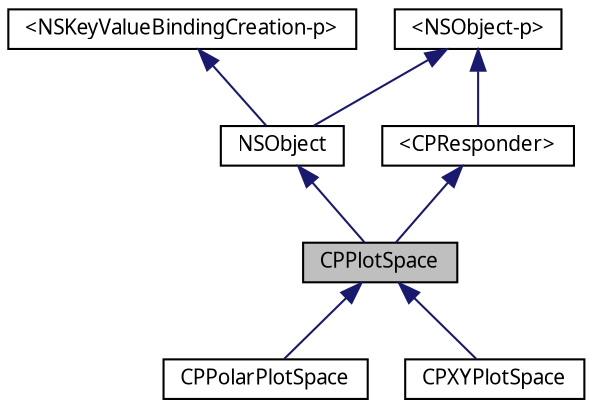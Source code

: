 digraph G
{
  bgcolor="transparent";
  edge [fontname="Lucinda Grande",fontsize="10",labelfontname="Lucinda Grande",labelfontsize="10"];
  node [fontname="Lucinda Grande",fontsize="10",shape=record];
  Node1 [label="CPPlotSpace",height=0.2,width=0.4,color="black", fillcolor="grey75", style="filled" fontcolor="black"];
  Node2 -> Node1 [dir=back,color="midnightblue",fontsize="10",style="solid",fontname="Lucinda Grande"];
  Node2 [label="NSObject",height=0.2,width=0.4,color="black",URL="doxygen-cocoa-tags.xml$http://developer.apple.com/documentation/Cocoa/Reference/Foundation/Classes/NSObject_Class/Reference/Reference.html"];
  Node3 -> Node2 [dir=back,color="midnightblue",fontsize="10",style="solid",fontname="Lucinda Grande"];
  Node3 [label="\<NSObject-p\>",height=0.2,width=0.4,color="black",URL="doxygen-cocoa-tags.xml$http://developer.apple.com/documentation/Cocoa/Reference/Foundation/Protocols/NSObject_Protocol/Reference/NSObject.html"];
  Node4 -> Node2 [dir=back,color="midnightblue",fontsize="10",style="solid",fontname="Lucinda Grande"];
  Node4 [label="\<NSKeyValueBindingCreation-p\>",height=0.2,width=0.4,color="black",URL="doxygen-cocoa-tags.xml$http://developer.apple.com/documentation/Cocoa/Reference/ApplicationKit/Protocols/NSKeyValueBindingCreation_Protocol/Reference/Reference.html"];
  Node5 -> Node1 [dir=back,color="midnightblue",fontsize="10",style="solid",fontname="Lucinda Grande"];
  Node5 [label="\<CPResponder\>",height=0.2,width=0.4,color="black",URL="$protocol_c_p_responder-p.html",tooltip="The basis of all event processing in Core Plot."];
  Node3 -> Node5 [dir=back,color="midnightblue",fontsize="10",style="solid",fontname="Lucinda Grande"];
  Node1 -> Node6 [dir=back,color="midnightblue",fontsize="10",style="solid",fontname="Lucinda Grande"];
  Node6 [label="CPPolarPlotSpace",height=0.2,width=0.4,color="black",URL="$interface_c_p_polar_plot_space.html",tooltip="A plot space using a two-dimensional polar coordinate system."];
  Node1 -> Node7 [dir=back,color="midnightblue",fontsize="10",style="solid",fontname="Lucinda Grande"];
  Node7 [label="CPXYPlotSpace",height=0.2,width=0.4,color="black",URL="$interface_c_p_x_y_plot_space.html",tooltip="A plot space using a two-dimensional cartesian coordinate system."];
}
